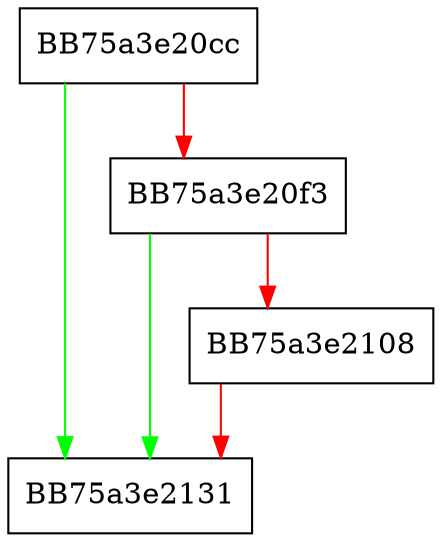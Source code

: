 digraph get_mutex_inst {
  node [shape="box"];
  graph [splines=ortho];
  BB75a3e20cc -> BB75a3e2131 [color="green"];
  BB75a3e20cc -> BB75a3e20f3 [color="red"];
  BB75a3e20f3 -> BB75a3e2131 [color="green"];
  BB75a3e20f3 -> BB75a3e2108 [color="red"];
  BB75a3e2108 -> BB75a3e2131 [color="red"];
}